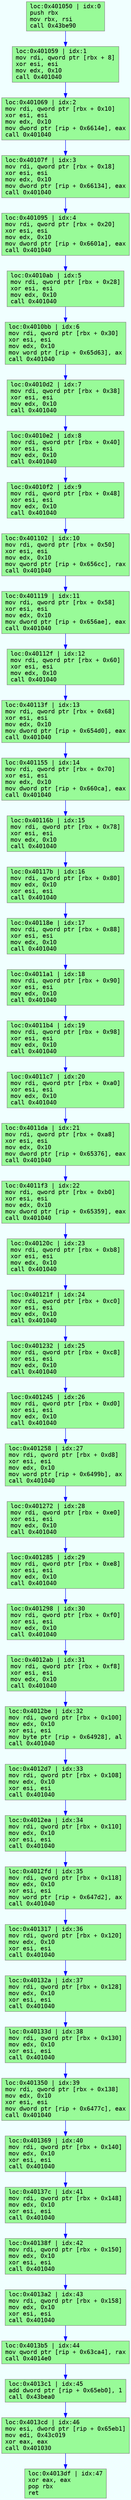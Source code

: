 digraph func_401050 { 
graph [bgcolor=azure, fontsize=8, fontname="Courier", splines="ortho"];
node [fillcolor=azure, style=filled, shape=box];
edge [arrowhead=normal];
"401050" [fillcolor="palegreen", color="#7f7f7f", fontname="Courier", label="loc:0x401050 | idx:0\lpush rbx\lmov rbx, rsi\lcall 0x43be90\l"];
"401050" -> "401059" [color="blue"];
"401059" [fillcolor="palegreen", color="#7f7f7f", fontname="Courier", label="loc:0x401059 | idx:1\lmov rdi, qword ptr [rbx + 8]\lxor esi, esi\lmov edx, 0x10\lcall 0x401040\l"];
"401059" -> "401069" [color="blue"];
"401069" [fillcolor="palegreen", color="#7f7f7f", fontname="Courier", label="loc:0x401069 | idx:2\lmov rdi, qword ptr [rbx + 0x10]\lxor esi, esi\lmov edx, 0x10\lmov dword ptr [rip + 0x6614e], eax\lcall 0x401040\l"];
"401069" -> "40107f" [color="blue"];
"40107f" [fillcolor="palegreen", color="#7f7f7f", fontname="Courier", label="loc:0x40107f | idx:3\lmov rdi, qword ptr [rbx + 0x18]\lxor esi, esi\lmov edx, 0x10\lmov dword ptr [rip + 0x66134], eax\lcall 0x401040\l"];
"40107f" -> "401095" [color="blue"];
"401095" [fillcolor="palegreen", color="#7f7f7f", fontname="Courier", label="loc:0x401095 | idx:4\lmov rdi, qword ptr [rbx + 0x20]\lxor esi, esi\lmov edx, 0x10\lmov dword ptr [rip + 0x6601a], eax\lcall 0x401040\l"];
"401095" -> "4010ab" [color="blue"];
"4010ab" [fillcolor="palegreen", color="#7f7f7f", fontname="Courier", label="loc:0x4010ab | idx:5\lmov rdi, qword ptr [rbx + 0x28]\lxor esi, esi\lmov edx, 0x10\lcall 0x401040\l"];
"4010ab" -> "4010bb" [color="blue"];
"4010bb" [fillcolor="palegreen", color="#7f7f7f", fontname="Courier", label="loc:0x4010bb | idx:6\lmov rdi, qword ptr [rbx + 0x30]\lxor esi, esi\lmov edx, 0x10\lmov word ptr [rip + 0x65d63], ax\lcall 0x401040\l"];
"4010bb" -> "4010d2" [color="blue"];
"4010d2" [fillcolor="palegreen", color="#7f7f7f", fontname="Courier", label="loc:0x4010d2 | idx:7\lmov rdi, qword ptr [rbx + 0x38]\lxor esi, esi\lmov edx, 0x10\lcall 0x401040\l"];
"4010d2" -> "4010e2" [color="blue"];
"4010e2" [fillcolor="palegreen", color="#7f7f7f", fontname="Courier", label="loc:0x4010e2 | idx:8\lmov rdi, qword ptr [rbx + 0x40]\lxor esi, esi\lmov edx, 0x10\lcall 0x401040\l"];
"4010e2" -> "4010f2" [color="blue"];
"4010f2" [fillcolor="palegreen", color="#7f7f7f", fontname="Courier", label="loc:0x4010f2 | idx:9\lmov rdi, qword ptr [rbx + 0x48]\lxor esi, esi\lmov edx, 0x10\lcall 0x401040\l"];
"4010f2" -> "401102" [color="blue"];
"401102" [fillcolor="palegreen", color="#7f7f7f", fontname="Courier", label="loc:0x401102 | idx:10\lmov rdi, qword ptr [rbx + 0x50]\lxor esi, esi\lmov edx, 0x10\lmov qword ptr [rip + 0x656cc], rax\lcall 0x401040\l"];
"401102" -> "401119" [color="blue"];
"401119" [fillcolor="palegreen", color="#7f7f7f", fontname="Courier", label="loc:0x401119 | idx:11\lmov rdi, qword ptr [rbx + 0x58]\lxor esi, esi\lmov edx, 0x10\lmov dword ptr [rip + 0x656ae], eax\lcall 0x401040\l"];
"401119" -> "40112f" [color="blue"];
"40112f" [fillcolor="palegreen", color="#7f7f7f", fontname="Courier", label="loc:0x40112f | idx:12\lmov rdi, qword ptr [rbx + 0x60]\lxor esi, esi\lmov edx, 0x10\lcall 0x401040\l"];
"40112f" -> "40113f" [color="blue"];
"40113f" [fillcolor="palegreen", color="#7f7f7f", fontname="Courier", label="loc:0x40113f | idx:13\lmov rdi, qword ptr [rbx + 0x68]\lxor esi, esi\lmov edx, 0x10\lmov dword ptr [rip + 0x654d0], eax\lcall 0x401040\l"];
"40113f" -> "401155" [color="blue"];
"401155" [fillcolor="palegreen", color="#7f7f7f", fontname="Courier", label="loc:0x401155 | idx:14\lmov rdi, qword ptr [rbx + 0x70]\lxor esi, esi\lmov edx, 0x10\lmov dword ptr [rip + 0x660ca], eax\lcall 0x401040\l"];
"401155" -> "40116b" [color="blue"];
"40116b" [fillcolor="palegreen", color="#7f7f7f", fontname="Courier", label="loc:0x40116b | idx:15\lmov rdi, qword ptr [rbx + 0x78]\lxor esi, esi\lmov edx, 0x10\lcall 0x401040\l"];
"40116b" -> "40117b" [color="blue"];
"40117b" [fillcolor="palegreen", color="#7f7f7f", fontname="Courier", label="loc:0x40117b | idx:16\lmov rdi, qword ptr [rbx + 0x80]\lmov edx, 0x10\lxor esi, esi\lcall 0x401040\l"];
"40117b" -> "40118e" [color="blue"];
"40118e" [fillcolor="palegreen", color="#7f7f7f", fontname="Courier", label="loc:0x40118e | idx:17\lmov rdi, qword ptr [rbx + 0x88]\lxor esi, esi\lmov edx, 0x10\lcall 0x401040\l"];
"40118e" -> "4011a1" [color="blue"];
"4011a1" [fillcolor="palegreen", color="#7f7f7f", fontname="Courier", label="loc:0x4011a1 | idx:18\lmov rdi, qword ptr [rbx + 0x90]\lxor esi, esi\lmov edx, 0x10\lcall 0x401040\l"];
"4011a1" -> "4011b4" [color="blue"];
"4011b4" [fillcolor="palegreen", color="#7f7f7f", fontname="Courier", label="loc:0x4011b4 | idx:19\lmov rdi, qword ptr [rbx + 0x98]\lxor esi, esi\lmov edx, 0x10\lcall 0x401040\l"];
"4011b4" -> "4011c7" [color="blue"];
"4011c7" [fillcolor="palegreen", color="#7f7f7f", fontname="Courier", label="loc:0x4011c7 | idx:20\lmov rdi, qword ptr [rbx + 0xa0]\lxor esi, esi\lmov edx, 0x10\lcall 0x401040\l"];
"4011c7" -> "4011da" [color="blue"];
"4011da" [fillcolor="palegreen", color="#7f7f7f", fontname="Courier", label="loc:0x4011da | idx:21\lmov rdi, qword ptr [rbx + 0xa8]\lxor esi, esi\lmov edx, 0x10\lmov dword ptr [rip + 0x65376], eax\lcall 0x401040\l"];
"4011da" -> "4011f3" [color="blue"];
"4011f3" [fillcolor="palegreen", color="#7f7f7f", fontname="Courier", label="loc:0x4011f3 | idx:22\lmov rdi, qword ptr [rbx + 0xb0]\lxor esi, esi\lmov edx, 0x10\lmov dword ptr [rip + 0x65359], eax\lcall 0x401040\l"];
"4011f3" -> "40120c" [color="blue"];
"40120c" [fillcolor="palegreen", color="#7f7f7f", fontname="Courier", label="loc:0x40120c | idx:23\lmov rdi, qword ptr [rbx + 0xb8]\lxor esi, esi\lmov edx, 0x10\lcall 0x401040\l"];
"40120c" -> "40121f" [color="blue"];
"40121f" [fillcolor="palegreen", color="#7f7f7f", fontname="Courier", label="loc:0x40121f | idx:24\lmov rdi, qword ptr [rbx + 0xc0]\lxor esi, esi\lmov edx, 0x10\lcall 0x401040\l"];
"40121f" -> "401232" [color="blue"];
"401232" [fillcolor="palegreen", color="#7f7f7f", fontname="Courier", label="loc:0x401232 | idx:25\lmov rdi, qword ptr [rbx + 0xc8]\lxor esi, esi\lmov edx, 0x10\lcall 0x401040\l"];
"401232" -> "401245" [color="blue"];
"401245" [fillcolor="palegreen", color="#7f7f7f", fontname="Courier", label="loc:0x401245 | idx:26\lmov rdi, qword ptr [rbx + 0xd0]\lxor esi, esi\lmov edx, 0x10\lcall 0x401040\l"];
"401245" -> "401258" [color="blue"];
"401258" [fillcolor="palegreen", color="#7f7f7f", fontname="Courier", label="loc:0x401258 | idx:27\lmov rdi, qword ptr [rbx + 0xd8]\lxor esi, esi\lmov edx, 0x10\lmov word ptr [rip + 0x6499b], ax\lcall 0x401040\l"];
"401258" -> "401272" [color="blue"];
"401272" [fillcolor="palegreen", color="#7f7f7f", fontname="Courier", label="loc:0x401272 | idx:28\lmov rdi, qword ptr [rbx + 0xe0]\lxor esi, esi\lmov edx, 0x10\lcall 0x401040\l"];
"401272" -> "401285" [color="blue"];
"401285" [fillcolor="palegreen", color="#7f7f7f", fontname="Courier", label="loc:0x401285 | idx:29\lmov rdi, qword ptr [rbx + 0xe8]\lxor esi, esi\lmov edx, 0x10\lcall 0x401040\l"];
"401285" -> "401298" [color="blue"];
"401298" [fillcolor="palegreen", color="#7f7f7f", fontname="Courier", label="loc:0x401298 | idx:30\lmov rdi, qword ptr [rbx + 0xf0]\lxor esi, esi\lmov edx, 0x10\lcall 0x401040\l"];
"401298" -> "4012ab" [color="blue"];
"4012ab" [fillcolor="palegreen", color="#7f7f7f", fontname="Courier", label="loc:0x4012ab | idx:31\lmov rdi, qword ptr [rbx + 0xf8]\lxor esi, esi\lmov edx, 0x10\lcall 0x401040\l"];
"4012ab" -> "4012be" [color="blue"];
"4012be" [fillcolor="palegreen", color="#7f7f7f", fontname="Courier", label="loc:0x4012be | idx:32\lmov rdi, qword ptr [rbx + 0x100]\lmov edx, 0x10\lxor esi, esi\lmov byte ptr [rip + 0x64928], al\lcall 0x401040\l"];
"4012be" -> "4012d7" [color="blue"];
"4012d7" [fillcolor="palegreen", color="#7f7f7f", fontname="Courier", label="loc:0x4012d7 | idx:33\lmov rdi, qword ptr [rbx + 0x108]\lmov edx, 0x10\lxor esi, esi\lcall 0x401040\l"];
"4012d7" -> "4012ea" [color="blue"];
"4012ea" [fillcolor="palegreen", color="#7f7f7f", fontname="Courier", label="loc:0x4012ea | idx:34\lmov rdi, qword ptr [rbx + 0x110]\lmov edx, 0x10\lxor esi, esi\lcall 0x401040\l"];
"4012ea" -> "4012fd" [color="blue"];
"4012fd" [fillcolor="palegreen", color="#7f7f7f", fontname="Courier", label="loc:0x4012fd | idx:35\lmov rdi, qword ptr [rbx + 0x118]\lmov edx, 0x10\lxor esi, esi\lmov word ptr [rip + 0x647d2], ax\lcall 0x401040\l"];
"4012fd" -> "401317" [color="blue"];
"401317" [fillcolor="palegreen", color="#7f7f7f", fontname="Courier", label="loc:0x401317 | idx:36\lmov rdi, qword ptr [rbx + 0x120]\lmov edx, 0x10\lxor esi, esi\lcall 0x401040\l"];
"401317" -> "40132a" [color="blue"];
"40132a" [fillcolor="palegreen", color="#7f7f7f", fontname="Courier", label="loc:0x40132a | idx:37\lmov rdi, qword ptr [rbx + 0x128]\lmov edx, 0x10\lxor esi, esi\lcall 0x401040\l"];
"40132a" -> "40133d" [color="blue"];
"40133d" [fillcolor="palegreen", color="#7f7f7f", fontname="Courier", label="loc:0x40133d | idx:38\lmov rdi, qword ptr [rbx + 0x130]\lmov edx, 0x10\lxor esi, esi\lcall 0x401040\l"];
"40133d" -> "401350" [color="blue"];
"401350" [fillcolor="palegreen", color="#7f7f7f", fontname="Courier", label="loc:0x401350 | idx:39\lmov rdi, qword ptr [rbx + 0x138]\lmov edx, 0x10\lxor esi, esi\lmov dword ptr [rip + 0x6477c], eax\lcall 0x401040\l"];
"401350" -> "401369" [color="blue"];
"401369" [fillcolor="palegreen", color="#7f7f7f", fontname="Courier", label="loc:0x401369 | idx:40\lmov rdi, qword ptr [rbx + 0x140]\lmov edx, 0x10\lxor esi, esi\lcall 0x401040\l"];
"401369" -> "40137c" [color="blue"];
"40137c" [fillcolor="palegreen", color="#7f7f7f", fontname="Courier", label="loc:0x40137c | idx:41\lmov rdi, qword ptr [rbx + 0x148]\lmov edx, 0x10\lxor esi, esi\lcall 0x401040\l"];
"40137c" -> "40138f" [color="blue"];
"40138f" [fillcolor="palegreen", color="#7f7f7f", fontname="Courier", label="loc:0x40138f | idx:42\lmov rdi, qword ptr [rbx + 0x150]\lmov edx, 0x10\lxor esi, esi\lcall 0x401040\l"];
"40138f" -> "4013a2" [color="blue"];
"4013a2" [fillcolor="palegreen", color="#7f7f7f", fontname="Courier", label="loc:0x4013a2 | idx:43\lmov rdi, qword ptr [rbx + 0x158]\lmov edx, 0x10\lxor esi, esi\lcall 0x401040\l"];
"4013a2" -> "4013b5" [color="blue"];
"4013b5" [fillcolor="palegreen", color="#7f7f7f", fontname="Courier", label="loc:0x4013b5 | idx:44\lmov qword ptr [rip + 0x63ca4], rax\lcall 0x4014e0\l"];
"4013b5" -> "4013c1" [color="blue"];
"4013c1" [fillcolor="palegreen", color="#7f7f7f", fontname="Courier", label="loc:0x4013c1 | idx:45\ladd dword ptr [rip + 0x65eb0], 1\lcall 0x43bea0\l"];
"4013c1" -> "4013cd" [color="blue"];
"4013cd" [fillcolor="palegreen", color="#7f7f7f", fontname="Courier", label="loc:0x4013cd | idx:46\lmov esi, dword ptr [rip + 0x65eb1]\lmov edi, 0x43c019\lxor eax, eax\lcall 0x401030\l"];
"4013cd" -> "4013df" [color="blue"];
"4013df" [fillcolor="palegreen", color="#7f7f7f", fontname="Courier", label="loc:0x4013df | idx:47\lxor eax, eax\lpop rbx\lret \l"];
} 
